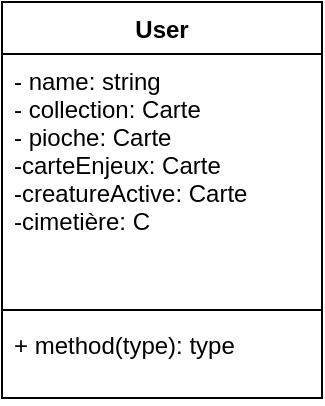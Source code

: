 <mxfile version="13.9.8" type="github"><diagram id="tCxo4tbXjTc1XCcc4NM_" name="Page-1"><mxGraphModel dx="1422" dy="794" grid="1" gridSize="10" guides="1" tooltips="1" connect="1" arrows="1" fold="1" page="1" pageScale="1" pageWidth="827" pageHeight="1169" math="0" shadow="0"><root><mxCell id="0"/><mxCell id="1" parent="0"/><mxCell id="v6RGhNJLXxdwNNuoIsZI-1" value="User" style="swimlane;fontStyle=1;align=center;verticalAlign=top;childLayout=stackLayout;horizontal=1;startSize=26;horizontalStack=0;resizeParent=1;resizeParentMax=0;resizeLast=0;collapsible=1;marginBottom=0;" parent="1" vertex="1"><mxGeometry x="330" y="150" width="160" height="198" as="geometry"/></mxCell><mxCell id="v6RGhNJLXxdwNNuoIsZI-2" value="- name: string &#10;- collection: Carte&#10;- pioche: Carte&#10;-carteEnjeux: Carte&#10;-creatureActive: Carte&#10;-cimetière: C" style="text;strokeColor=none;fillColor=none;align=left;verticalAlign=top;spacingLeft=4;spacingRight=4;overflow=hidden;rotatable=0;points=[[0,0.5],[1,0.5]];portConstraint=eastwest;" parent="v6RGhNJLXxdwNNuoIsZI-1" vertex="1"><mxGeometry y="26" width="160" height="124" as="geometry"/></mxCell><mxCell id="v6RGhNJLXxdwNNuoIsZI-3" value="" style="line;strokeWidth=1;fillColor=none;align=left;verticalAlign=middle;spacingTop=-1;spacingLeft=3;spacingRight=3;rotatable=0;labelPosition=right;points=[];portConstraint=eastwest;" parent="v6RGhNJLXxdwNNuoIsZI-1" vertex="1"><mxGeometry y="150" width="160" height="8" as="geometry"/></mxCell><mxCell id="v6RGhNJLXxdwNNuoIsZI-4" value="+ method(type): type" style="text;strokeColor=none;fillColor=none;align=left;verticalAlign=top;spacingLeft=4;spacingRight=4;overflow=hidden;rotatable=0;points=[[0,0.5],[1,0.5]];portConstraint=eastwest;" parent="v6RGhNJLXxdwNNuoIsZI-1" vertex="1"><mxGeometry y="158" width="160" height="40" as="geometry"/></mxCell></root></mxGraphModel></diagram></mxfile>